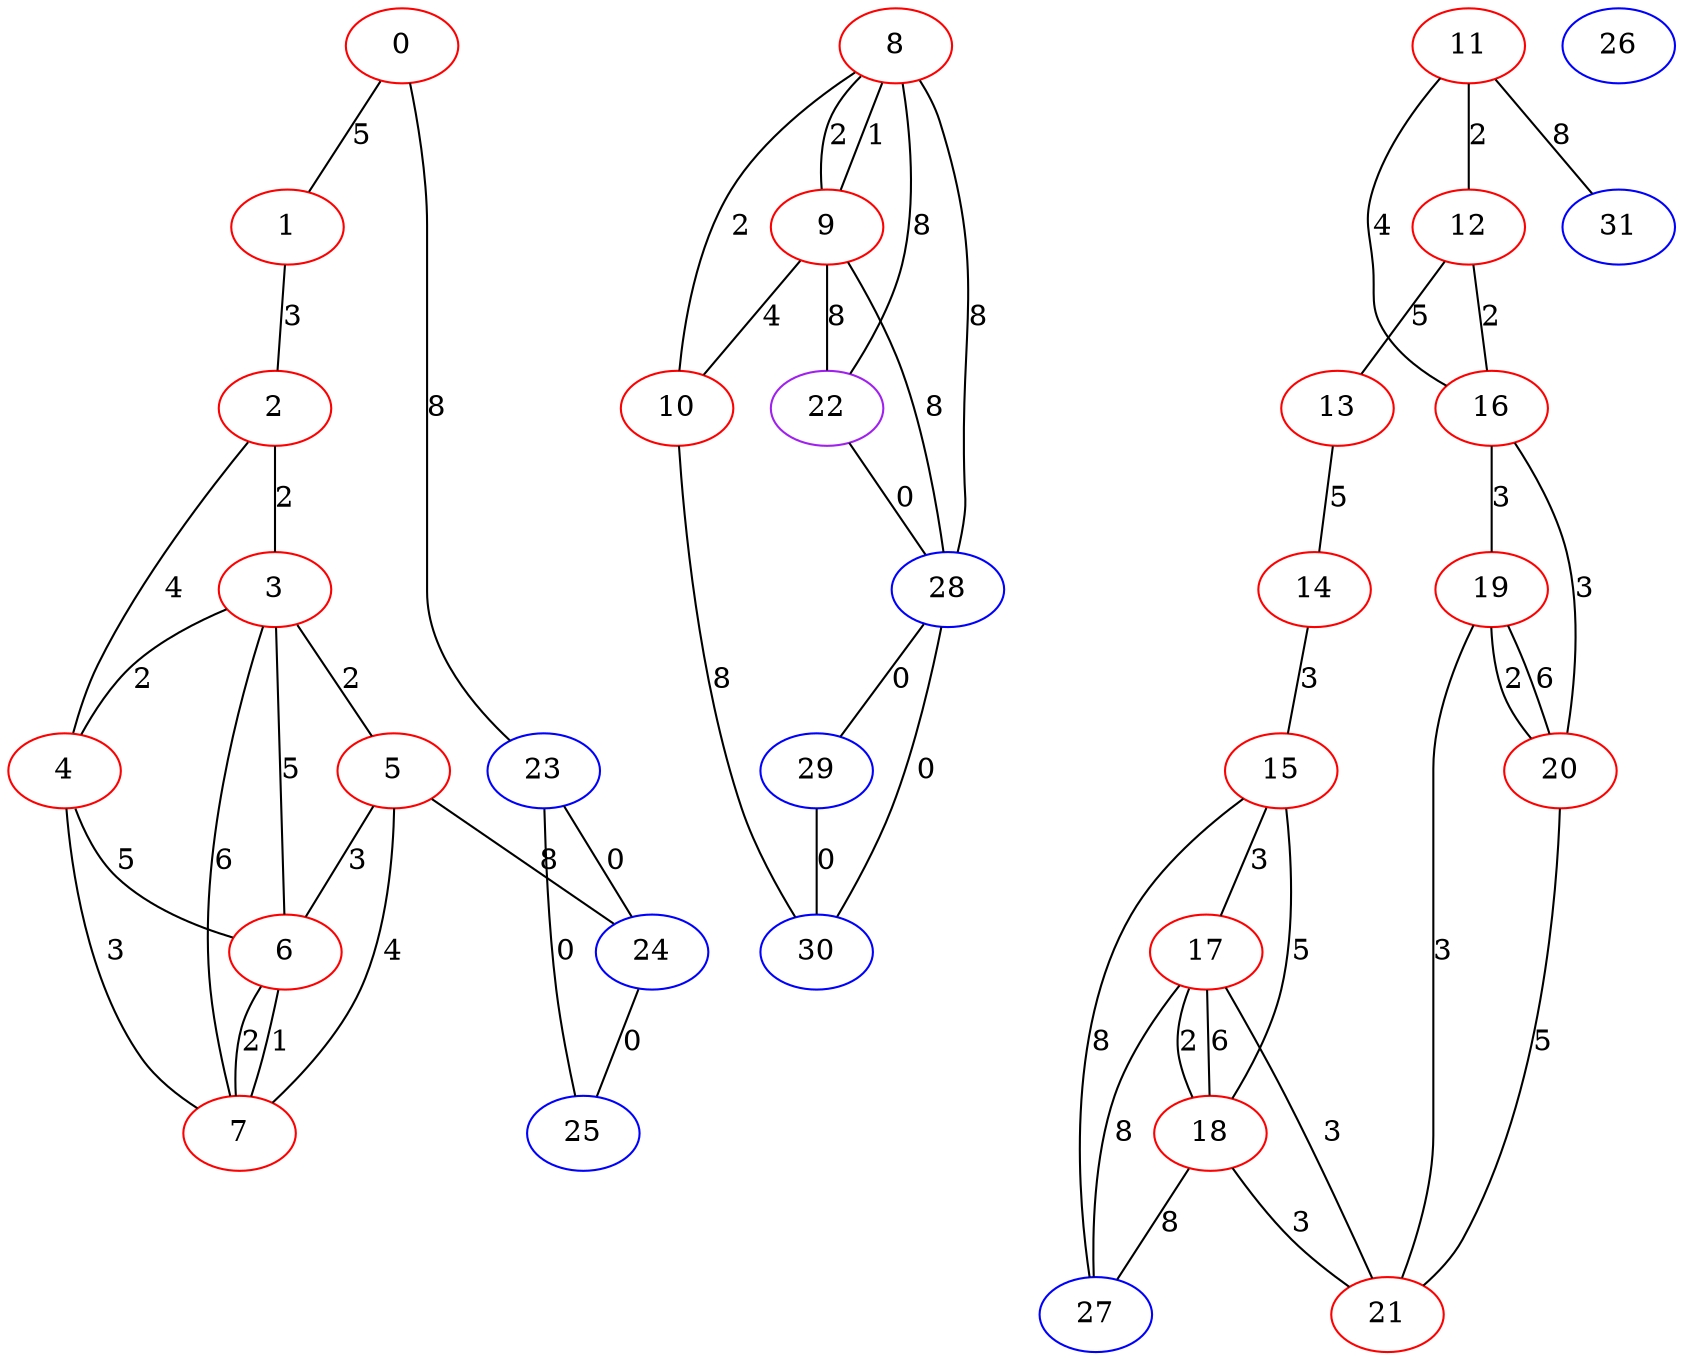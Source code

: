 graph "" {
0 [color=red, weight=1];
1 [color=red, weight=1];
2 [color=red, weight=1];
3 [color=red, weight=1];
4 [color=red, weight=1];
5 [color=red, weight=1];
6 [color=red, weight=1];
7 [color=red, weight=1];
8 [color=red, weight=1];
9 [color=red, weight=1];
10 [color=red, weight=1];
11 [color=red, weight=1];
12 [color=red, weight=1];
13 [color=red, weight=1];
14 [color=red, weight=1];
15 [color=red, weight=1];
16 [color=red, weight=1];
17 [color=red, weight=1];
18 [color=red, weight=1];
19 [color=red, weight=1];
20 [color=red, weight=1];
21 [color=red, weight=1];
22 [color=purple, weight=4];
23 [color=blue, weight=3];
24 [color=blue, weight=3];
25 [color=blue, weight=3];
26 [color=blue, weight=3];
27 [color=blue, weight=3];
28 [color=blue, weight=3];
29 [color=blue, weight=3];
30 [color=blue, weight=3];
31 [color=blue, weight=3];
0 -- 1  [key=0, label=5];
0 -- 23  [key=0, label=8];
1 -- 2  [key=0, label=3];
2 -- 3  [key=0, label=2];
2 -- 4  [key=0, label=4];
3 -- 4  [key=0, label=2];
3 -- 5  [key=0, label=2];
3 -- 6  [key=0, label=5];
3 -- 7  [key=0, label=6];
4 -- 6  [key=0, label=5];
4 -- 7  [key=0, label=3];
5 -- 24  [key=0, label=8];
5 -- 6  [key=0, label=3];
5 -- 7  [key=0, label=4];
6 -- 7  [key=0, label=2];
6 -- 7  [key=1, label=1];
8 -- 9  [key=0, label=1];
8 -- 9  [key=1, label=2];
8 -- 10  [key=0, label=2];
8 -- 28  [key=0, label=8];
8 -- 22  [key=0, label=8];
9 -- 10  [key=0, label=4];
9 -- 28  [key=0, label=8];
9 -- 22  [key=0, label=8];
10 -- 30  [key=0, label=8];
11 -- 16  [key=0, label=4];
11 -- 12  [key=0, label=2];
11 -- 31  [key=0, label=8];
12 -- 16  [key=0, label=2];
12 -- 13  [key=0, label=5];
13 -- 14  [key=0, label=5];
14 -- 15  [key=0, label=3];
15 -- 17  [key=0, label=3];
15 -- 18  [key=0, label=5];
15 -- 27  [key=0, label=8];
16 -- 19  [key=0, label=3];
16 -- 20  [key=0, label=3];
17 -- 18  [key=0, label=6];
17 -- 18  [key=1, label=2];
17 -- 27  [key=0, label=8];
17 -- 21  [key=0, label=3];
18 -- 27  [key=0, label=8];
18 -- 21  [key=0, label=3];
19 -- 20  [key=0, label=2];
19 -- 20  [key=1, label=6];
19 -- 21  [key=0, label=3];
20 -- 21  [key=0, label=5];
22 -- 28  [key=0, label=0];
23 -- 24  [key=0, label=0];
23 -- 25  [key=0, label=0];
24 -- 25  [key=0, label=0];
28 -- 30  [key=0, label=0];
28 -- 29  [key=0, label=0];
29 -- 30  [key=0, label=0];
}
